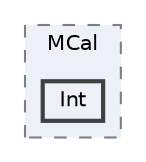 digraph "Project/avProj/Debug/Bsw/MCal/Int"
{
 // LATEX_PDF_SIZE
  bgcolor="transparent";
  edge [fontname=Helvetica,fontsize=10,labelfontname=Helvetica,labelfontsize=10];
  node [fontname=Helvetica,fontsize=10,shape=box,height=0.2,width=0.4];
  compound=true
  subgraph clusterdir_628b26c1b94761953be3f6416446fe5c {
    graph [ bgcolor="#edf0f7", pencolor="grey50", label="MCal", fontname=Helvetica,fontsize=10 style="filled,dashed", URL="dir_628b26c1b94761953be3f6416446fe5c.html",tooltip=""]
  dir_b78bfac8d9cf59e2d97950626e0a9c8b [label="Int", fillcolor="#edf0f7", color="grey25", style="filled,bold", URL="dir_b78bfac8d9cf59e2d97950626e0a9c8b.html",tooltip=""];
  }
}
